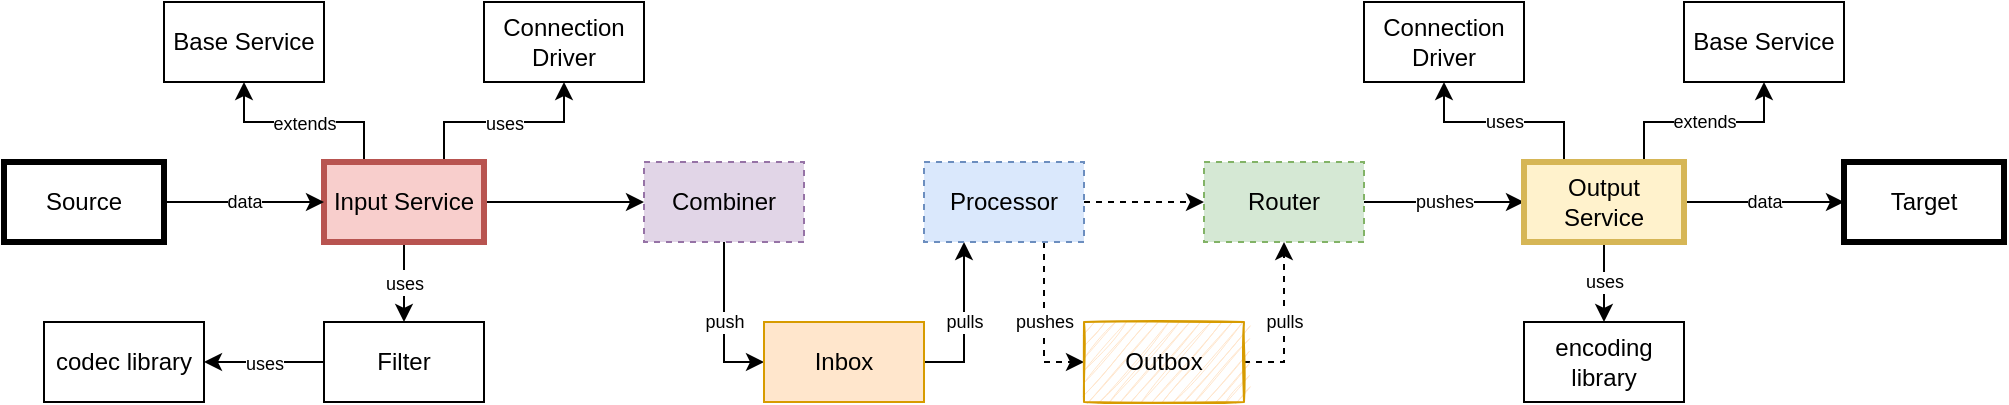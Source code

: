 <mxfile version="20.7.4" type="device"><diagram id="R2lEEEUBdFMjLlhIrx00" name="Page-1"><mxGraphModel dx="1195" dy="728" grid="1" gridSize="10" guides="1" tooltips="1" connect="1" arrows="1" fold="1" page="1" pageScale="1" pageWidth="1100" pageHeight="500" math="0" shadow="0" extFonts="Permanent Marker^https://fonts.googleapis.com/css?family=Permanent+Marker"><root><mxCell id="0"/><mxCell id="1" parent="0"/><mxCell id="WKeFGwgw9B1szuFhfJFY-8" value="&lt;font style=&quot;font-size: 9px&quot;&gt;uses&lt;/font&gt;" style="edgeStyle=orthogonalEdgeStyle;rounded=0;orthogonalLoop=1;jettySize=auto;html=1;exitX=0.75;exitY=0;exitDx=0;exitDy=0;entryX=0.5;entryY=1;entryDx=0;entryDy=0;" parent="1" source="WKeFGwgw9B1szuFhfJFY-1" target="WKeFGwgw9B1szuFhfJFY-3" edge="1"><mxGeometry relative="1" as="geometry"/></mxCell><mxCell id="WKeFGwgw9B1szuFhfJFY-9" value="&lt;font style=&quot;font-size: 9px&quot;&gt;extends&lt;/font&gt;" style="edgeStyle=orthogonalEdgeStyle;rounded=0;orthogonalLoop=1;jettySize=auto;html=1;exitX=0.25;exitY=0;exitDx=0;exitDy=0;entryX=0.5;entryY=1;entryDx=0;entryDy=0;" parent="1" source="WKeFGwgw9B1szuFhfJFY-1" target="WKeFGwgw9B1szuFhfJFY-2" edge="1"><mxGeometry relative="1" as="geometry"><Array as="points"><mxPoint x="220" y="180"/><mxPoint x="160" y="180"/></Array></mxGeometry></mxCell><mxCell id="WKeFGwgw9B1szuFhfJFY-12" value="&lt;font style=&quot;font-size: 9px&quot;&gt;uses&lt;/font&gt;" style="edgeStyle=orthogonalEdgeStyle;rounded=0;orthogonalLoop=1;jettySize=auto;html=1;exitX=0.5;exitY=1;exitDx=0;exitDy=0;entryX=0.5;entryY=0;entryDx=0;entryDy=0;" parent="1" source="WKeFGwgw9B1szuFhfJFY-1" target="WKeFGwgw9B1szuFhfJFY-4" edge="1"><mxGeometry relative="1" as="geometry"/></mxCell><mxCell id="WKeFGwgw9B1szuFhfJFY-17" style="edgeStyle=orthogonalEdgeStyle;rounded=0;orthogonalLoop=1;jettySize=auto;html=1;exitX=1;exitY=0.5;exitDx=0;exitDy=0;entryX=0;entryY=0.5;entryDx=0;entryDy=0;fontSize=9;" parent="1" source="WKeFGwgw9B1szuFhfJFY-1" target="WKeFGwgw9B1szuFhfJFY-16" edge="1"><mxGeometry relative="1" as="geometry"/></mxCell><mxCell id="WKeFGwgw9B1szuFhfJFY-1" value="Input Service" style="rounded=0;whiteSpace=wrap;html=1;strokeWidth=3;fillColor=#f8cecc;strokeColor=#b85450;" parent="1" vertex="1"><mxGeometry x="200" y="200" width="80" height="40" as="geometry"/></mxCell><mxCell id="WKeFGwgw9B1szuFhfJFY-2" value="Base Service" style="rounded=0;whiteSpace=wrap;html=1;" parent="1" vertex="1"><mxGeometry x="120" y="120" width="80" height="40" as="geometry"/></mxCell><mxCell id="WKeFGwgw9B1szuFhfJFY-3" value="Connection Driver" style="rounded=0;whiteSpace=wrap;html=1;" parent="1" vertex="1"><mxGeometry x="280" y="120" width="80" height="40" as="geometry"/></mxCell><mxCell id="WKeFGwgw9B1szuFhfJFY-13" value="&lt;font style=&quot;font-size: 9px&quot;&gt;uses&lt;/font&gt;" style="edgeStyle=orthogonalEdgeStyle;rounded=0;orthogonalLoop=1;jettySize=auto;html=1;exitX=0;exitY=0.5;exitDx=0;exitDy=0;entryX=1;entryY=0.5;entryDx=0;entryDy=0;" parent="1" source="WKeFGwgw9B1szuFhfJFY-4" target="WKeFGwgw9B1szuFhfJFY-5" edge="1"><mxGeometry relative="1" as="geometry"/></mxCell><mxCell id="WKeFGwgw9B1szuFhfJFY-4" value="Filter" style="rounded=0;whiteSpace=wrap;html=1;" parent="1" vertex="1"><mxGeometry x="200" y="280" width="80" height="40" as="geometry"/></mxCell><mxCell id="WKeFGwgw9B1szuFhfJFY-5" value="codec library" style="rounded=0;whiteSpace=wrap;html=1;" parent="1" vertex="1"><mxGeometry x="60" y="280" width="80" height="40" as="geometry"/></mxCell><mxCell id="WKeFGwgw9B1szuFhfJFY-15" value="data" style="edgeStyle=orthogonalEdgeStyle;rounded=0;orthogonalLoop=1;jettySize=auto;html=1;exitX=1;exitY=0.5;exitDx=0;exitDy=0;entryX=0;entryY=0.5;entryDx=0;entryDy=0;fontSize=9;" parent="1" source="WKeFGwgw9B1szuFhfJFY-6" target="WKeFGwgw9B1szuFhfJFY-1" edge="1"><mxGeometry relative="1" as="geometry"/></mxCell><mxCell id="WKeFGwgw9B1szuFhfJFY-6" value="Source" style="rounded=0;whiteSpace=wrap;html=1;strokeWidth=3;" parent="1" vertex="1"><mxGeometry x="40" y="200" width="80" height="40" as="geometry"/></mxCell><mxCell id="WKeFGwgw9B1szuFhfJFY-23" value="push" style="edgeStyle=orthogonalEdgeStyle;rounded=0;orthogonalLoop=1;jettySize=auto;html=1;exitX=0.5;exitY=1;exitDx=0;exitDy=0;entryX=0;entryY=0.5;entryDx=0;entryDy=0;fontSize=9;" parent="1" source="WKeFGwgw9B1szuFhfJFY-16" target="WKeFGwgw9B1szuFhfJFY-20" edge="1"><mxGeometry relative="1" as="geometry"/></mxCell><mxCell id="WKeFGwgw9B1szuFhfJFY-16" value="Combiner" style="rounded=0;whiteSpace=wrap;html=1;dashed=1;fillColor=#e1d5e7;strokeColor=#9673a6;" parent="1" vertex="1"><mxGeometry x="360" y="200" width="80" height="40" as="geometry"/></mxCell><mxCell id="WKeFGwgw9B1szuFhfJFY-28" value="pulls" style="edgeStyle=orthogonalEdgeStyle;rounded=0;orthogonalLoop=1;jettySize=auto;html=1;exitX=1;exitY=0.5;exitDx=0;exitDy=0;entryX=0.25;entryY=1;entryDx=0;entryDy=0;fontSize=9;" parent="1" source="WKeFGwgw9B1szuFhfJFY-20" target="WKeFGwgw9B1szuFhfJFY-27" edge="1"><mxGeometry relative="1" as="geometry"/></mxCell><mxCell id="WKeFGwgw9B1szuFhfJFY-20" value="Inbox" style="rounded=0;whiteSpace=wrap;html=1;fillColor=#ffe6cc;strokeColor=#d79b00;" parent="1" vertex="1"><mxGeometry x="420" y="280" width="80" height="40" as="geometry"/></mxCell><mxCell id="WKeFGwgw9B1szuFhfJFY-30" value="pushes" style="edgeStyle=orthogonalEdgeStyle;rounded=0;orthogonalLoop=1;jettySize=auto;html=1;exitX=0.75;exitY=1;exitDx=0;exitDy=0;entryX=0;entryY=0.5;entryDx=0;entryDy=0;fontSize=9;dashed=1;" parent="1" source="WKeFGwgw9B1szuFhfJFY-27" target="WKeFGwgw9B1szuFhfJFY-29" edge="1"><mxGeometry relative="1" as="geometry"/></mxCell><mxCell id="WKeFGwgw9B1szuFhfJFY-33" style="edgeStyle=orthogonalEdgeStyle;rounded=0;orthogonalLoop=1;jettySize=auto;html=1;exitX=1;exitY=0.5;exitDx=0;exitDy=0;entryX=0;entryY=0.5;entryDx=0;entryDy=0;fontSize=9;dashed=1;" parent="1" source="WKeFGwgw9B1szuFhfJFY-27" target="WKeFGwgw9B1szuFhfJFY-31" edge="1"><mxGeometry relative="1" as="geometry"/></mxCell><mxCell id="WKeFGwgw9B1szuFhfJFY-27" value="Processor" style="rounded=0;whiteSpace=wrap;html=1;dashed=1;fillColor=#dae8fc;strokeColor=#6c8ebf;" parent="1" vertex="1"><mxGeometry x="500" y="200" width="80" height="40" as="geometry"/></mxCell><mxCell id="WKeFGwgw9B1szuFhfJFY-32" value="pulls" style="edgeStyle=orthogonalEdgeStyle;rounded=0;orthogonalLoop=1;jettySize=auto;html=1;exitX=1;exitY=0.5;exitDx=0;exitDy=0;entryX=0.5;entryY=1;entryDx=0;entryDy=0;fontSize=9;dashed=1;" parent="1" source="WKeFGwgw9B1szuFhfJFY-29" target="WKeFGwgw9B1szuFhfJFY-31" edge="1"><mxGeometry relative="1" as="geometry"/></mxCell><mxCell id="WKeFGwgw9B1szuFhfJFY-29" value="Outbox" style="rounded=0;whiteSpace=wrap;html=1;fillColor=#ffe6cc;strokeColor=#d79b00;sketch=1;fillStyle=hachure;" parent="1" vertex="1"><mxGeometry x="580" y="280" width="80" height="40" as="geometry"/></mxCell><mxCell id="WKeFGwgw9B1szuFhfJFY-35" value="pushes" style="edgeStyle=orthogonalEdgeStyle;rounded=0;orthogonalLoop=1;jettySize=auto;html=1;exitX=1;exitY=0.5;exitDx=0;exitDy=0;entryX=0;entryY=0.5;entryDx=0;entryDy=0;fontSize=9;" parent="1" source="WKeFGwgw9B1szuFhfJFY-31" target="WKeFGwgw9B1szuFhfJFY-34" edge="1"><mxGeometry relative="1" as="geometry"/></mxCell><mxCell id="WKeFGwgw9B1szuFhfJFY-31" value="Router" style="rounded=0;whiteSpace=wrap;html=1;dashed=1;fillColor=#d5e8d4;strokeColor=#82b366;" parent="1" vertex="1"><mxGeometry x="640" y="200" width="80" height="40" as="geometry"/></mxCell><mxCell id="WKeFGwgw9B1szuFhfJFY-37" value="uses" style="edgeStyle=orthogonalEdgeStyle;rounded=0;orthogonalLoop=1;jettySize=auto;html=1;exitX=0.25;exitY=0;exitDx=0;exitDy=0;entryX=0.5;entryY=1;entryDx=0;entryDy=0;fontSize=9;" parent="1" source="WKeFGwgw9B1szuFhfJFY-34" target="WKeFGwgw9B1szuFhfJFY-36" edge="1"><mxGeometry relative="1" as="geometry"/></mxCell><mxCell id="WKeFGwgw9B1szuFhfJFY-39" value="extends" style="edgeStyle=orthogonalEdgeStyle;rounded=0;orthogonalLoop=1;jettySize=auto;html=1;exitX=0.75;exitY=0;exitDx=0;exitDy=0;entryX=0.5;entryY=1;entryDx=0;entryDy=0;fontSize=9;" parent="1" source="WKeFGwgw9B1szuFhfJFY-34" target="WKeFGwgw9B1szuFhfJFY-38" edge="1"><mxGeometry relative="1" as="geometry"/></mxCell><mxCell id="WKeFGwgw9B1szuFhfJFY-42" value="uses" style="edgeStyle=orthogonalEdgeStyle;rounded=0;orthogonalLoop=1;jettySize=auto;html=1;exitX=0.5;exitY=1;exitDx=0;exitDy=0;fontSize=9;" parent="1" source="WKeFGwgw9B1szuFhfJFY-34" target="WKeFGwgw9B1szuFhfJFY-40" edge="1"><mxGeometry relative="1" as="geometry"/></mxCell><mxCell id="WKeFGwgw9B1szuFhfJFY-45" value="data" style="edgeStyle=orthogonalEdgeStyle;rounded=0;orthogonalLoop=1;jettySize=auto;html=1;exitX=1;exitY=0.5;exitDx=0;exitDy=0;fontSize=9;" parent="1" source="WKeFGwgw9B1szuFhfJFY-34" target="WKeFGwgw9B1szuFhfJFY-43" edge="1"><mxGeometry relative="1" as="geometry"/></mxCell><mxCell id="WKeFGwgw9B1szuFhfJFY-34" value="Output Service" style="rounded=0;whiteSpace=wrap;html=1;fillColor=#fff2cc;strokeColor=#d6b656;strokeWidth=3;" parent="1" vertex="1"><mxGeometry x="800" y="200" width="80" height="40" as="geometry"/></mxCell><mxCell id="WKeFGwgw9B1szuFhfJFY-36" value="Connection Driver" style="rounded=0;whiteSpace=wrap;html=1;" parent="1" vertex="1"><mxGeometry x="720" y="120" width="80" height="40" as="geometry"/></mxCell><mxCell id="WKeFGwgw9B1szuFhfJFY-38" value="Base Service" style="rounded=0;whiteSpace=wrap;html=1;" parent="1" vertex="1"><mxGeometry x="880" y="120" width="80" height="40" as="geometry"/></mxCell><mxCell id="WKeFGwgw9B1szuFhfJFY-40" value="encoding library" style="rounded=0;whiteSpace=wrap;html=1;" parent="1" vertex="1"><mxGeometry x="800" y="280" width="80" height="40" as="geometry"/></mxCell><mxCell id="WKeFGwgw9B1szuFhfJFY-43" value="Target" style="rounded=0;whiteSpace=wrap;html=1;strokeWidth=3;" parent="1" vertex="1"><mxGeometry x="960" y="200" width="80" height="40" as="geometry"/></mxCell></root></mxGraphModel></diagram></mxfile>